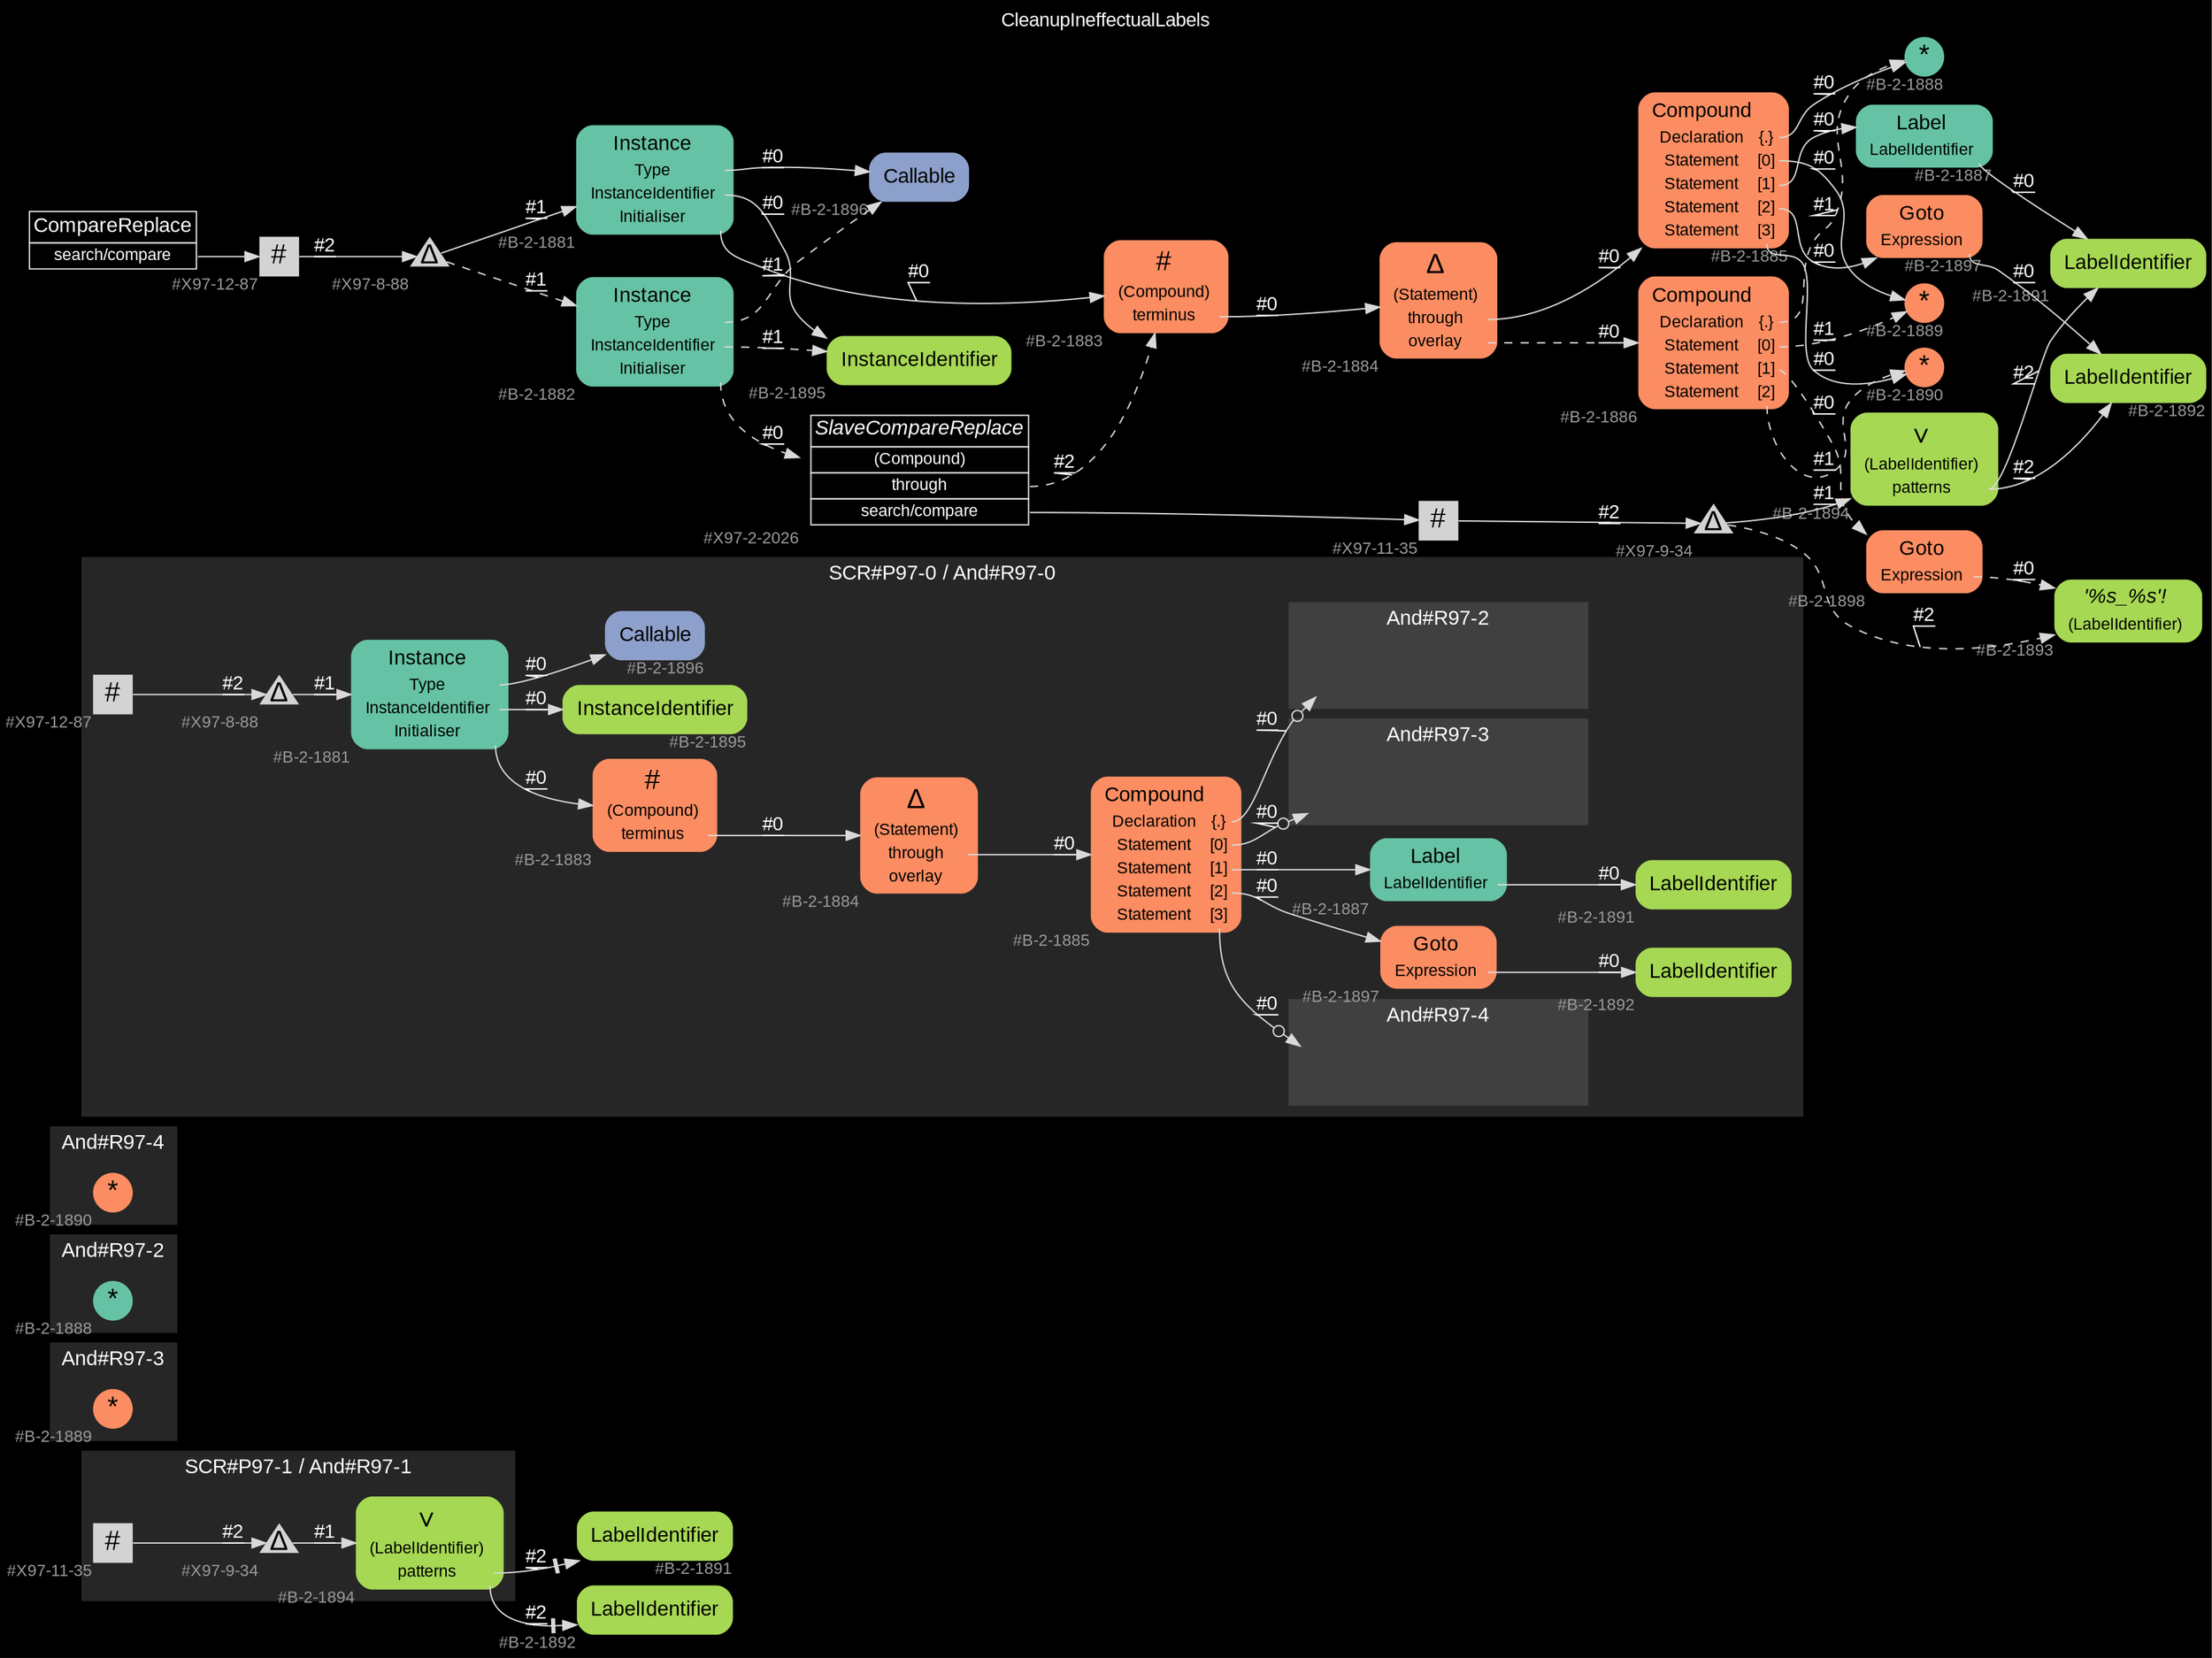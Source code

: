 digraph "CleanupIneffectualLabels" {
label = "CleanupIneffectualLabels"
labelloc = t
graph [
    rankdir = "LR"
    ranksep = 0.3
    bgcolor = black
    color = grey85
    fontcolor = white
    fontname = "Arial"
];
node [
    fontname = "Arial"
];
edge [
    fontname = "Arial"
];

// -------------------- figure And#R97-1 --------------------
// -------- region And#R97-1 ----------
subgraph "clusterAnd#R97-1" {
    label = "SCR#P97-1 / And#R97-1"
    style = "filled"
    color = gray15
    fontsize = "15"
    // -------- block And#R97-1/#B-2-1894 ----------
    "And#R97-1/#B-2-1894" [
        fillcolor = "/set28/5"
        xlabel = "#B-2-1894"
        fontsize = "12"
        fontcolor = grey60
        shape = "plaintext"
        label = <<TABLE BORDER="0" CELLBORDER="0" CELLSPACING="0">
         <TR><TD><FONT COLOR="black" POINT-SIZE="20">∨</FONT></TD></TR>
         <TR><TD><FONT COLOR="black" POINT-SIZE="12">(LabelIdentifier)</FONT></TD><TD PORT="port0"></TD></TR>
         <TR><TD><FONT COLOR="black" POINT-SIZE="12">patterns</FONT></TD><TD PORT="port1"></TD></TR>
        </TABLE>>
        style = "rounded,filled"
    ];
    
    // -------- block And#R97-1/#X97-11-35 ----------
    "And#R97-1/#X97-11-35" [
        xlabel = "#X97-11-35"
        fontsize = "12"
        fontcolor = grey60
        shape = "square"
        label = <<FONT COLOR="black" POINT-SIZE="20">#</FONT>>
        style = "filled"
        penwidth = 0.0
        fixedsize = true
        width = 0.4
        height = 0.4
    ];
    
    // -------- block And#R97-1/#X97-9-34 ----------
    "And#R97-1/#X97-9-34" [
        xlabel = "#X97-9-34"
        fontsize = "12"
        fontcolor = grey60
        shape = "triangle"
        label = <<FONT COLOR="black" POINT-SIZE="20">Δ</FONT>>
        style = "filled"
        penwidth = 0.0
        fixedsize = true
        width = 0.4
        height = 0.4
    ];
    
}

// -------- block And#R97-1/#B-2-1891 ----------
"And#R97-1/#B-2-1891" [
    fillcolor = "/set28/5"
    xlabel = "#B-2-1891"
    fontsize = "12"
    fontcolor = grey60
    shape = "plaintext"
    label = <<TABLE BORDER="0" CELLBORDER="0" CELLSPACING="0">
     <TR><TD><FONT COLOR="black" POINT-SIZE="15">LabelIdentifier</FONT></TD></TR>
    </TABLE>>
    style = "rounded,filled"
];

// -------- block And#R97-1/#B-2-1892 ----------
"And#R97-1/#B-2-1892" [
    fillcolor = "/set28/5"
    xlabel = "#B-2-1892"
    fontsize = "12"
    fontcolor = grey60
    shape = "plaintext"
    label = <<TABLE BORDER="0" CELLBORDER="0" CELLSPACING="0">
     <TR><TD><FONT COLOR="black" POINT-SIZE="15">LabelIdentifier</FONT></TD></TR>
    </TABLE>>
    style = "rounded,filled"
];

"And#R97-1/#B-2-1894":port1 -> "And#R97-1/#B-2-1891" [
    arrowhead="normalnonetee"
    label = "#2"
    decorate = true
    color = grey85
    fontcolor = white
];

"And#R97-1/#B-2-1894":port1 -> "And#R97-1/#B-2-1892" [
    arrowhead="normalnonetee"
    label = "#2"
    decorate = true
    color = grey85
    fontcolor = white
];

"And#R97-1/#X97-11-35" -> "And#R97-1/#X97-9-34" [
    label = "#2"
    decorate = true
    color = grey85
    fontcolor = white
];

"And#R97-1/#X97-9-34" -> "And#R97-1/#B-2-1894" [
    label = "#1"
    decorate = true
    color = grey85
    fontcolor = white
];


// -------------------- figure And#R97-3 --------------------
// -------- region And#R97-3 ----------
subgraph "clusterAnd#R97-3" {
    label = "And#R97-3"
    style = "filled"
    color = gray15
    fontsize = "15"
    // -------- block And#R97-3/#B-2-1889 ----------
    "And#R97-3/#B-2-1889" [
        fillcolor = "/set28/2"
        xlabel = "#B-2-1889"
        fontsize = "12"
        fontcolor = grey60
        shape = "circle"
        label = <<FONT COLOR="black" POINT-SIZE="20">*</FONT>>
        style = "filled"
        penwidth = 0.0
        fixedsize = true
        width = 0.4
        height = 0.4
    ];
    
}


// -------------------- figure And#R97-2 --------------------
// -------- region And#R97-2 ----------
subgraph "clusterAnd#R97-2" {
    label = "And#R97-2"
    style = "filled"
    color = gray15
    fontsize = "15"
    // -------- block And#R97-2/#B-2-1888 ----------
    "And#R97-2/#B-2-1888" [
        fillcolor = "/set28/1"
        xlabel = "#B-2-1888"
        fontsize = "12"
        fontcolor = grey60
        shape = "circle"
        label = <<FONT COLOR="black" POINT-SIZE="20">*</FONT>>
        style = "filled"
        penwidth = 0.0
        fixedsize = true
        width = 0.4
        height = 0.4
    ];
    
}


// -------------------- figure And#R97-4 --------------------
// -------- region And#R97-4 ----------
subgraph "clusterAnd#R97-4" {
    label = "And#R97-4"
    style = "filled"
    color = gray15
    fontsize = "15"
    // -------- block And#R97-4/#B-2-1890 ----------
    "And#R97-4/#B-2-1890" [
        fillcolor = "/set28/2"
        xlabel = "#B-2-1890"
        fontsize = "12"
        fontcolor = grey60
        shape = "circle"
        label = <<FONT COLOR="black" POINT-SIZE="20">*</FONT>>
        style = "filled"
        penwidth = 0.0
        fixedsize = true
        width = 0.4
        height = 0.4
    ];
    
}


// -------------------- figure And#R97-0 --------------------
// -------- region And#R97-0 ----------
subgraph "clusterAnd#R97-0" {
    label = "SCR#P97-0 / And#R97-0"
    style = "filled"
    color = gray15
    fontsize = "15"
    // -------- block And#R97-0/#B-2-1892 ----------
    "And#R97-0/#B-2-1892" [
        fillcolor = "/set28/5"
        xlabel = "#B-2-1892"
        fontsize = "12"
        fontcolor = grey60
        shape = "plaintext"
        label = <<TABLE BORDER="0" CELLBORDER="0" CELLSPACING="0">
         <TR><TD><FONT COLOR="black" POINT-SIZE="15">LabelIdentifier</FONT></TD></TR>
        </TABLE>>
        style = "rounded,filled"
    ];
    
    // -------- block And#R97-0/#X97-12-87 ----------
    "And#R97-0/#X97-12-87" [
        xlabel = "#X97-12-87"
        fontsize = "12"
        fontcolor = grey60
        shape = "square"
        label = <<FONT COLOR="black" POINT-SIZE="20">#</FONT>>
        style = "filled"
        penwidth = 0.0
        fixedsize = true
        width = 0.4
        height = 0.4
    ];
    
    // -------- block And#R97-0/#B-2-1897 ----------
    "And#R97-0/#B-2-1897" [
        fillcolor = "/set28/2"
        xlabel = "#B-2-1897"
        fontsize = "12"
        fontcolor = grey60
        shape = "plaintext"
        label = <<TABLE BORDER="0" CELLBORDER="0" CELLSPACING="0">
         <TR><TD><FONT COLOR="black" POINT-SIZE="15">Goto</FONT></TD></TR>
         <TR><TD><FONT COLOR="black" POINT-SIZE="12">Expression</FONT></TD><TD PORT="port0"></TD></TR>
        </TABLE>>
        style = "rounded,filled"
    ];
    
    // -------- block And#R97-0/#B-2-1896 ----------
    "And#R97-0/#B-2-1896" [
        fillcolor = "/set28/3"
        xlabel = "#B-2-1896"
        fontsize = "12"
        fontcolor = grey60
        shape = "plaintext"
        label = <<TABLE BORDER="0" CELLBORDER="0" CELLSPACING="0">
         <TR><TD><FONT COLOR="black" POINT-SIZE="15">Callable</FONT></TD></TR>
        </TABLE>>
        style = "rounded,filled"
    ];
    
    // -------- block And#R97-0/#B-2-1895 ----------
    "And#R97-0/#B-2-1895" [
        fillcolor = "/set28/5"
        xlabel = "#B-2-1895"
        fontsize = "12"
        fontcolor = grey60
        shape = "plaintext"
        label = <<TABLE BORDER="0" CELLBORDER="0" CELLSPACING="0">
         <TR><TD><FONT COLOR="black" POINT-SIZE="15">InstanceIdentifier</FONT></TD></TR>
        </TABLE>>
        style = "rounded,filled"
    ];
    
    // -------- block And#R97-0/#B-2-1881 ----------
    "And#R97-0/#B-2-1881" [
        fillcolor = "/set28/1"
        xlabel = "#B-2-1881"
        fontsize = "12"
        fontcolor = grey60
        shape = "plaintext"
        label = <<TABLE BORDER="0" CELLBORDER="0" CELLSPACING="0">
         <TR><TD><FONT COLOR="black" POINT-SIZE="15">Instance</FONT></TD></TR>
         <TR><TD><FONT COLOR="black" POINT-SIZE="12">Type</FONT></TD><TD PORT="port0"></TD></TR>
         <TR><TD><FONT COLOR="black" POINT-SIZE="12">InstanceIdentifier</FONT></TD><TD PORT="port1"></TD></TR>
         <TR><TD><FONT COLOR="black" POINT-SIZE="12">Initialiser</FONT></TD><TD PORT="port2"></TD></TR>
        </TABLE>>
        style = "rounded,filled"
    ];
    
    // -------- block And#R97-0/#B-2-1885 ----------
    "And#R97-0/#B-2-1885" [
        fillcolor = "/set28/2"
        xlabel = "#B-2-1885"
        fontsize = "12"
        fontcolor = grey60
        shape = "plaintext"
        label = <<TABLE BORDER="0" CELLBORDER="0" CELLSPACING="0">
         <TR><TD><FONT COLOR="black" POINT-SIZE="15">Compound</FONT></TD></TR>
         <TR><TD><FONT COLOR="black" POINT-SIZE="12">Declaration</FONT></TD><TD PORT="port0"><FONT COLOR="black" POINT-SIZE="12">{.}</FONT></TD></TR>
         <TR><TD><FONT COLOR="black" POINT-SIZE="12">Statement</FONT></TD><TD PORT="port1"><FONT COLOR="black" POINT-SIZE="12">[0]</FONT></TD></TR>
         <TR><TD><FONT COLOR="black" POINT-SIZE="12">Statement</FONT></TD><TD PORT="port2"><FONT COLOR="black" POINT-SIZE="12">[1]</FONT></TD></TR>
         <TR><TD><FONT COLOR="black" POINT-SIZE="12">Statement</FONT></TD><TD PORT="port3"><FONT COLOR="black" POINT-SIZE="12">[2]</FONT></TD></TR>
         <TR><TD><FONT COLOR="black" POINT-SIZE="12">Statement</FONT></TD><TD PORT="port4"><FONT COLOR="black" POINT-SIZE="12">[3]</FONT></TD></TR>
        </TABLE>>
        style = "rounded,filled"
    ];
    
    // -------- block And#R97-0/#X97-8-88 ----------
    "And#R97-0/#X97-8-88" [
        xlabel = "#X97-8-88"
        fontsize = "12"
        fontcolor = grey60
        shape = "triangle"
        label = <<FONT COLOR="black" POINT-SIZE="20">Δ</FONT>>
        style = "filled"
        penwidth = 0.0
        fixedsize = true
        width = 0.4
        height = 0.4
    ];
    
    // -------- block And#R97-0/#B-2-1891 ----------
    "And#R97-0/#B-2-1891" [
        fillcolor = "/set28/5"
        xlabel = "#B-2-1891"
        fontsize = "12"
        fontcolor = grey60
        shape = "plaintext"
        label = <<TABLE BORDER="0" CELLBORDER="0" CELLSPACING="0">
         <TR><TD><FONT COLOR="black" POINT-SIZE="15">LabelIdentifier</FONT></TD></TR>
        </TABLE>>
        style = "rounded,filled"
    ];
    
    // -------- block And#R97-0/#B-2-1887 ----------
    "And#R97-0/#B-2-1887" [
        fillcolor = "/set28/1"
        xlabel = "#B-2-1887"
        fontsize = "12"
        fontcolor = grey60
        shape = "plaintext"
        label = <<TABLE BORDER="0" CELLBORDER="0" CELLSPACING="0">
         <TR><TD><FONT COLOR="black" POINT-SIZE="15">Label</FONT></TD></TR>
         <TR><TD><FONT COLOR="black" POINT-SIZE="12">LabelIdentifier</FONT></TD><TD PORT="port0"></TD></TR>
        </TABLE>>
        style = "rounded,filled"
    ];
    
    // -------- block And#R97-0/#B-2-1884 ----------
    "And#R97-0/#B-2-1884" [
        fillcolor = "/set28/2"
        xlabel = "#B-2-1884"
        fontsize = "12"
        fontcolor = grey60
        shape = "plaintext"
        label = <<TABLE BORDER="0" CELLBORDER="0" CELLSPACING="0">
         <TR><TD><FONT COLOR="black" POINT-SIZE="20">Δ</FONT></TD></TR>
         <TR><TD><FONT COLOR="black" POINT-SIZE="12">(Statement)</FONT></TD><TD PORT="port0"></TD></TR>
         <TR><TD><FONT COLOR="black" POINT-SIZE="12">through</FONT></TD><TD PORT="port1"></TD></TR>
         <TR><TD><FONT COLOR="black" POINT-SIZE="12">overlay</FONT></TD><TD PORT="port2"></TD></TR>
        </TABLE>>
        style = "rounded,filled"
    ];
    
    // -------- block And#R97-0/#B-2-1883 ----------
    "And#R97-0/#B-2-1883" [
        fillcolor = "/set28/2"
        xlabel = "#B-2-1883"
        fontsize = "12"
        fontcolor = grey60
        shape = "plaintext"
        label = <<TABLE BORDER="0" CELLBORDER="0" CELLSPACING="0">
         <TR><TD><FONT COLOR="black" POINT-SIZE="20">#</FONT></TD></TR>
         <TR><TD><FONT COLOR="black" POINT-SIZE="12">(Compound)</FONT></TD><TD PORT="port0"></TD></TR>
         <TR><TD><FONT COLOR="black" POINT-SIZE="12">terminus</FONT></TD><TD PORT="port1"></TD></TR>
        </TABLE>>
        style = "rounded,filled"
    ];
    
    // -------- region And#R97-0/And#R97-2 ----------
    subgraph "clusterAnd#R97-0/And#R97-2" {
        label = "And#R97-2"
        style = "filled"
        color = gray25
        fontsize = "15"
        // -------- block And#R97-0/And#R97-2/#B-2-1888 ----------
        "And#R97-0/And#R97-2/#B-2-1888" [
            fillcolor = "/set28/1"
            xlabel = "#B-2-1888"
            fontsize = "12"
            fontcolor = grey60
            shape = "none"
            style = "invisible"
        ];
        
    }
    
    // -------- region And#R97-0/And#R97-3 ----------
    subgraph "clusterAnd#R97-0/And#R97-3" {
        label = "And#R97-3"
        style = "filled"
        color = gray25
        fontsize = "15"
        // -------- block And#R97-0/And#R97-3/#B-2-1889 ----------
        "And#R97-0/And#R97-3/#B-2-1889" [
            fillcolor = "/set28/2"
            xlabel = "#B-2-1889"
            fontsize = "12"
            fontcolor = grey60
            shape = "none"
            style = "invisible"
        ];
        
    }
    
    // -------- region And#R97-0/And#R97-4 ----------
    subgraph "clusterAnd#R97-0/And#R97-4" {
        label = "And#R97-4"
        style = "filled"
        color = gray25
        fontsize = "15"
        // -------- block And#R97-0/And#R97-4/#B-2-1890 ----------
        "And#R97-0/And#R97-4/#B-2-1890" [
            fillcolor = "/set28/2"
            xlabel = "#B-2-1890"
            fontsize = "12"
            fontcolor = grey60
            shape = "none"
            style = "invisible"
        ];
        
    }
    
}

"And#R97-0/#X97-12-87" -> "And#R97-0/#X97-8-88" [
    label = "#2"
    decorate = true
    color = grey85
    fontcolor = white
];

"And#R97-0/#B-2-1897":port0 -> "And#R97-0/#B-2-1892" [
    label = "#0"
    decorate = true
    color = grey85
    fontcolor = white
];

"And#R97-0/#B-2-1881":port0 -> "And#R97-0/#B-2-1896" [
    label = "#0"
    decorate = true
    color = grey85
    fontcolor = white
];

"And#R97-0/#B-2-1881":port1 -> "And#R97-0/#B-2-1895" [
    label = "#0"
    decorate = true
    color = grey85
    fontcolor = white
];

"And#R97-0/#B-2-1881":port2 -> "And#R97-0/#B-2-1883" [
    label = "#0"
    decorate = true
    color = grey85
    fontcolor = white
];

"And#R97-0/#B-2-1885":port0 -> "And#R97-0/And#R97-2/#B-2-1888" [
    arrowhead="normalnoneodot"
    label = "#0"
    decorate = true
    color = grey85
    fontcolor = white
];

"And#R97-0/#B-2-1885":port1 -> "And#R97-0/And#R97-3/#B-2-1889" [
    arrowhead="normalnoneodot"
    label = "#0"
    decorate = true
    color = grey85
    fontcolor = white
];

"And#R97-0/#B-2-1885":port2 -> "And#R97-0/#B-2-1887" [
    label = "#0"
    decorate = true
    color = grey85
    fontcolor = white
];

"And#R97-0/#B-2-1885":port3 -> "And#R97-0/#B-2-1897" [
    label = "#0"
    decorate = true
    color = grey85
    fontcolor = white
];

"And#R97-0/#B-2-1885":port4 -> "And#R97-0/And#R97-4/#B-2-1890" [
    arrowhead="normalnoneodot"
    label = "#0"
    decorate = true
    color = grey85
    fontcolor = white
];

"And#R97-0/#X97-8-88" -> "And#R97-0/#B-2-1881" [
    label = "#1"
    decorate = true
    color = grey85
    fontcolor = white
];

"And#R97-0/#B-2-1887":port0 -> "And#R97-0/#B-2-1891" [
    label = "#0"
    decorate = true
    color = grey85
    fontcolor = white
];

"And#R97-0/#B-2-1884":port1 -> "And#R97-0/#B-2-1885" [
    label = "#0"
    decorate = true
    color = grey85
    fontcolor = white
];

"And#R97-0/#B-2-1883":port1 -> "And#R97-0/#B-2-1884" [
    label = "#0"
    decorate = true
    color = grey85
    fontcolor = white
];


// -------------------- transformation figure --------------------
// -------- block CR#X97-10-97 ----------
"CR#X97-10-97" [
    fillcolor = black
    fontsize = "12"
    fontcolor = grey60
    shape = "plaintext"
    label = <<TABLE BORDER="0" CELLBORDER="1" CELLSPACING="0">
     <TR><TD><FONT COLOR="white" POINT-SIZE="15">CompareReplace</FONT></TD></TR>
     <TR><TD PORT="port0"><FONT COLOR="white" POINT-SIZE="12">search/compare</FONT></TD></TR>
    </TABLE>>
    style = "filled"
    color = grey85
];

// -------- block #X97-12-87 ----------
"#X97-12-87" [
    xlabel = "#X97-12-87"
    fontsize = "12"
    fontcolor = grey60
    shape = "square"
    label = <<FONT COLOR="black" POINT-SIZE="20">#</FONT>>
    style = "filled"
    penwidth = 0.0
    fixedsize = true
    width = 0.4
    height = 0.4
];

// -------- block #X97-8-88 ----------
"#X97-8-88" [
    xlabel = "#X97-8-88"
    fontsize = "12"
    fontcolor = grey60
    shape = "triangle"
    label = <<FONT COLOR="black" POINT-SIZE="20">Δ</FONT>>
    style = "filled"
    penwidth = 0.0
    fixedsize = true
    width = 0.4
    height = 0.4
];

// -------- block #B-2-1881 ----------
"#B-2-1881" [
    fillcolor = "/set28/1"
    xlabel = "#B-2-1881"
    fontsize = "12"
    fontcolor = grey60
    shape = "plaintext"
    label = <<TABLE BORDER="0" CELLBORDER="0" CELLSPACING="0">
     <TR><TD><FONT COLOR="black" POINT-SIZE="15">Instance</FONT></TD></TR>
     <TR><TD><FONT COLOR="black" POINT-SIZE="12">Type</FONT></TD><TD PORT="port0"></TD></TR>
     <TR><TD><FONT COLOR="black" POINT-SIZE="12">InstanceIdentifier</FONT></TD><TD PORT="port1"></TD></TR>
     <TR><TD><FONT COLOR="black" POINT-SIZE="12">Initialiser</FONT></TD><TD PORT="port2"></TD></TR>
    </TABLE>>
    style = "rounded,filled"
];

// -------- block #B-2-1896 ----------
"#B-2-1896" [
    fillcolor = "/set28/3"
    xlabel = "#B-2-1896"
    fontsize = "12"
    fontcolor = grey60
    shape = "plaintext"
    label = <<TABLE BORDER="0" CELLBORDER="0" CELLSPACING="0">
     <TR><TD><FONT COLOR="black" POINT-SIZE="15">Callable</FONT></TD></TR>
    </TABLE>>
    style = "rounded,filled"
];

// -------- block #B-2-1895 ----------
"#B-2-1895" [
    fillcolor = "/set28/5"
    xlabel = "#B-2-1895"
    fontsize = "12"
    fontcolor = grey60
    shape = "plaintext"
    label = <<TABLE BORDER="0" CELLBORDER="0" CELLSPACING="0">
     <TR><TD><FONT COLOR="black" POINT-SIZE="15">InstanceIdentifier</FONT></TD></TR>
    </TABLE>>
    style = "rounded,filled"
];

// -------- block #B-2-1883 ----------
"#B-2-1883" [
    fillcolor = "/set28/2"
    xlabel = "#B-2-1883"
    fontsize = "12"
    fontcolor = grey60
    shape = "plaintext"
    label = <<TABLE BORDER="0" CELLBORDER="0" CELLSPACING="0">
     <TR><TD><FONT COLOR="black" POINT-SIZE="20">#</FONT></TD></TR>
     <TR><TD><FONT COLOR="black" POINT-SIZE="12">(Compound)</FONT></TD><TD PORT="port0"></TD></TR>
     <TR><TD><FONT COLOR="black" POINT-SIZE="12">terminus</FONT></TD><TD PORT="port1"></TD></TR>
    </TABLE>>
    style = "rounded,filled"
];

// -------- block #B-2-1884 ----------
"#B-2-1884" [
    fillcolor = "/set28/2"
    xlabel = "#B-2-1884"
    fontsize = "12"
    fontcolor = grey60
    shape = "plaintext"
    label = <<TABLE BORDER="0" CELLBORDER="0" CELLSPACING="0">
     <TR><TD><FONT COLOR="black" POINT-SIZE="20">Δ</FONT></TD></TR>
     <TR><TD><FONT COLOR="black" POINT-SIZE="12">(Statement)</FONT></TD><TD PORT="port0"></TD></TR>
     <TR><TD><FONT COLOR="black" POINT-SIZE="12">through</FONT></TD><TD PORT="port1"></TD></TR>
     <TR><TD><FONT COLOR="black" POINT-SIZE="12">overlay</FONT></TD><TD PORT="port2"></TD></TR>
    </TABLE>>
    style = "rounded,filled"
];

// -------- block #B-2-1885 ----------
"#B-2-1885" [
    fillcolor = "/set28/2"
    xlabel = "#B-2-1885"
    fontsize = "12"
    fontcolor = grey60
    shape = "plaintext"
    label = <<TABLE BORDER="0" CELLBORDER="0" CELLSPACING="0">
     <TR><TD><FONT COLOR="black" POINT-SIZE="15">Compound</FONT></TD></TR>
     <TR><TD><FONT COLOR="black" POINT-SIZE="12">Declaration</FONT></TD><TD PORT="port0"><FONT COLOR="black" POINT-SIZE="12">{.}</FONT></TD></TR>
     <TR><TD><FONT COLOR="black" POINT-SIZE="12">Statement</FONT></TD><TD PORT="port1"><FONT COLOR="black" POINT-SIZE="12">[0]</FONT></TD></TR>
     <TR><TD><FONT COLOR="black" POINT-SIZE="12">Statement</FONT></TD><TD PORT="port2"><FONT COLOR="black" POINT-SIZE="12">[1]</FONT></TD></TR>
     <TR><TD><FONT COLOR="black" POINT-SIZE="12">Statement</FONT></TD><TD PORT="port3"><FONT COLOR="black" POINT-SIZE="12">[2]</FONT></TD></TR>
     <TR><TD><FONT COLOR="black" POINT-SIZE="12">Statement</FONT></TD><TD PORT="port4"><FONT COLOR="black" POINT-SIZE="12">[3]</FONT></TD></TR>
    </TABLE>>
    style = "rounded,filled"
];

// -------- block #B-2-1888 ----------
"#B-2-1888" [
    fillcolor = "/set28/1"
    xlabel = "#B-2-1888"
    fontsize = "12"
    fontcolor = grey60
    shape = "circle"
    label = <<FONT COLOR="black" POINT-SIZE="20">*</FONT>>
    style = "filled"
    penwidth = 0.0
    fixedsize = true
    width = 0.4
    height = 0.4
];

// -------- block #B-2-1889 ----------
"#B-2-1889" [
    fillcolor = "/set28/2"
    xlabel = "#B-2-1889"
    fontsize = "12"
    fontcolor = grey60
    shape = "circle"
    label = <<FONT COLOR="black" POINT-SIZE="20">*</FONT>>
    style = "filled"
    penwidth = 0.0
    fixedsize = true
    width = 0.4
    height = 0.4
];

// -------- block #B-2-1887 ----------
"#B-2-1887" [
    fillcolor = "/set28/1"
    xlabel = "#B-2-1887"
    fontsize = "12"
    fontcolor = grey60
    shape = "plaintext"
    label = <<TABLE BORDER="0" CELLBORDER="0" CELLSPACING="0">
     <TR><TD><FONT COLOR="black" POINT-SIZE="15">Label</FONT></TD></TR>
     <TR><TD><FONT COLOR="black" POINT-SIZE="12">LabelIdentifier</FONT></TD><TD PORT="port0"></TD></TR>
    </TABLE>>
    style = "rounded,filled"
];

// -------- block #B-2-1891 ----------
"#B-2-1891" [
    fillcolor = "/set28/5"
    xlabel = "#B-2-1891"
    fontsize = "12"
    fontcolor = grey60
    shape = "plaintext"
    label = <<TABLE BORDER="0" CELLBORDER="0" CELLSPACING="0">
     <TR><TD><FONT COLOR="black" POINT-SIZE="15">LabelIdentifier</FONT></TD></TR>
    </TABLE>>
    style = "rounded,filled"
];

// -------- block #B-2-1897 ----------
"#B-2-1897" [
    fillcolor = "/set28/2"
    xlabel = "#B-2-1897"
    fontsize = "12"
    fontcolor = grey60
    shape = "plaintext"
    label = <<TABLE BORDER="0" CELLBORDER="0" CELLSPACING="0">
     <TR><TD><FONT COLOR="black" POINT-SIZE="15">Goto</FONT></TD></TR>
     <TR><TD><FONT COLOR="black" POINT-SIZE="12">Expression</FONT></TD><TD PORT="port0"></TD></TR>
    </TABLE>>
    style = "rounded,filled"
];

// -------- block #B-2-1892 ----------
"#B-2-1892" [
    fillcolor = "/set28/5"
    xlabel = "#B-2-1892"
    fontsize = "12"
    fontcolor = grey60
    shape = "plaintext"
    label = <<TABLE BORDER="0" CELLBORDER="0" CELLSPACING="0">
     <TR><TD><FONT COLOR="black" POINT-SIZE="15">LabelIdentifier</FONT></TD></TR>
    </TABLE>>
    style = "rounded,filled"
];

// -------- block #B-2-1890 ----------
"#B-2-1890" [
    fillcolor = "/set28/2"
    xlabel = "#B-2-1890"
    fontsize = "12"
    fontcolor = grey60
    shape = "circle"
    label = <<FONT COLOR="black" POINT-SIZE="20">*</FONT>>
    style = "filled"
    penwidth = 0.0
    fixedsize = true
    width = 0.4
    height = 0.4
];

// -------- block #B-2-1886 ----------
"#B-2-1886" [
    fillcolor = "/set28/2"
    xlabel = "#B-2-1886"
    fontsize = "12"
    fontcolor = grey60
    shape = "plaintext"
    label = <<TABLE BORDER="0" CELLBORDER="0" CELLSPACING="0">
     <TR><TD><FONT COLOR="black" POINT-SIZE="15">Compound</FONT></TD></TR>
     <TR><TD><FONT COLOR="black" POINT-SIZE="12">Declaration</FONT></TD><TD PORT="port0"><FONT COLOR="black" POINT-SIZE="12">{.}</FONT></TD></TR>
     <TR><TD><FONT COLOR="black" POINT-SIZE="12">Statement</FONT></TD><TD PORT="port1"><FONT COLOR="black" POINT-SIZE="12">[0]</FONT></TD></TR>
     <TR><TD><FONT COLOR="black" POINT-SIZE="12">Statement</FONT></TD><TD PORT="port2"><FONT COLOR="black" POINT-SIZE="12">[1]</FONT></TD></TR>
     <TR><TD><FONT COLOR="black" POINT-SIZE="12">Statement</FONT></TD><TD PORT="port3"><FONT COLOR="black" POINT-SIZE="12">[2]</FONT></TD></TR>
    </TABLE>>
    style = "rounded,filled"
];

// -------- block #B-2-1898 ----------
"#B-2-1898" [
    fillcolor = "/set28/2"
    xlabel = "#B-2-1898"
    fontsize = "12"
    fontcolor = grey60
    shape = "plaintext"
    label = <<TABLE BORDER="0" CELLBORDER="0" CELLSPACING="0">
     <TR><TD><FONT COLOR="black" POINT-SIZE="15">Goto</FONT></TD></TR>
     <TR><TD><FONT COLOR="black" POINT-SIZE="12">Expression</FONT></TD><TD PORT="port0"></TD></TR>
    </TABLE>>
    style = "rounded,filled"
];

// -------- block #B-2-1893 ----------
"#B-2-1893" [
    fillcolor = "/set28/5"
    xlabel = "#B-2-1893"
    fontsize = "12"
    fontcolor = grey60
    shape = "plaintext"
    label = <<TABLE BORDER="0" CELLBORDER="0" CELLSPACING="0">
     <TR><TD><FONT COLOR="black" POINT-SIZE="15"><I>'%s_%s'!</I></FONT></TD></TR>
     <TR><TD><FONT COLOR="black" POINT-SIZE="12">(LabelIdentifier)</FONT></TD><TD PORT="port0"></TD></TR>
    </TABLE>>
    style = "rounded,filled"
];

// -------- block #B-2-1882 ----------
"#B-2-1882" [
    fillcolor = "/set28/1"
    xlabel = "#B-2-1882"
    fontsize = "12"
    fontcolor = grey60
    shape = "plaintext"
    label = <<TABLE BORDER="0" CELLBORDER="0" CELLSPACING="0">
     <TR><TD><FONT COLOR="black" POINT-SIZE="15">Instance</FONT></TD></TR>
     <TR><TD><FONT COLOR="black" POINT-SIZE="12">Type</FONT></TD><TD PORT="port0"></TD></TR>
     <TR><TD><FONT COLOR="black" POINT-SIZE="12">InstanceIdentifier</FONT></TD><TD PORT="port1"></TD></TR>
     <TR><TD><FONT COLOR="black" POINT-SIZE="12">Initialiser</FONT></TD><TD PORT="port2"></TD></TR>
    </TABLE>>
    style = "rounded,filled"
];

// -------- block #X97-2-2026 ----------
"#X97-2-2026" [
    fillcolor = black
    xlabel = "#X97-2-2026"
    fontsize = "12"
    fontcolor = grey60
    shape = "plaintext"
    label = <<TABLE BORDER="0" CELLBORDER="1" CELLSPACING="0">
     <TR><TD><FONT COLOR="white" POINT-SIZE="15"><I>SlaveCompareReplace</I></FONT></TD></TR>
     <TR><TD PORT="port0"><FONT COLOR="white" POINT-SIZE="12">(Compound)</FONT></TD></TR>
     <TR><TD PORT="port1"><FONT COLOR="white" POINT-SIZE="12">through</FONT></TD></TR>
     <TR><TD PORT="port2"><FONT COLOR="white" POINT-SIZE="12">search/compare</FONT></TD></TR>
    </TABLE>>
    style = "filled"
    color = grey85
];

// -------- block #X97-11-35 ----------
"#X97-11-35" [
    xlabel = "#X97-11-35"
    fontsize = "12"
    fontcolor = grey60
    shape = "square"
    label = <<FONT COLOR="black" POINT-SIZE="20">#</FONT>>
    style = "filled"
    penwidth = 0.0
    fixedsize = true
    width = 0.4
    height = 0.4
];

// -------- block #X97-9-34 ----------
"#X97-9-34" [
    xlabel = "#X97-9-34"
    fontsize = "12"
    fontcolor = grey60
    shape = "triangle"
    label = <<FONT COLOR="black" POINT-SIZE="20">Δ</FONT>>
    style = "filled"
    penwidth = 0.0
    fixedsize = true
    width = 0.4
    height = 0.4
];

// -------- block #B-2-1894 ----------
"#B-2-1894" [
    fillcolor = "/set28/5"
    xlabel = "#B-2-1894"
    fontsize = "12"
    fontcolor = grey60
    shape = "plaintext"
    label = <<TABLE BORDER="0" CELLBORDER="0" CELLSPACING="0">
     <TR><TD><FONT COLOR="black" POINT-SIZE="20">∨</FONT></TD></TR>
     <TR><TD><FONT COLOR="black" POINT-SIZE="12">(LabelIdentifier)</FONT></TD><TD PORT="port0"></TD></TR>
     <TR><TD><FONT COLOR="black" POINT-SIZE="12">patterns</FONT></TD><TD PORT="port1"></TD></TR>
    </TABLE>>
    style = "rounded,filled"
];

"CR#X97-10-97":port0 -> "#X97-12-87" [
    label = ""
    decorate = true
    color = grey85
    fontcolor = white
];

"#X97-12-87" -> "#X97-8-88" [
    label = "#2"
    decorate = true
    color = grey85
    fontcolor = white
];

"#X97-8-88" -> "#B-2-1881" [
    label = "#1"
    decorate = true
    color = grey85
    fontcolor = white
];

"#X97-8-88" -> "#B-2-1882" [
    style="dashed"
    label = "#1"
    decorate = true
    color = grey85
    fontcolor = white
];

"#B-2-1881":port0 -> "#B-2-1896" [
    label = "#0"
    decorate = true
    color = grey85
    fontcolor = white
];

"#B-2-1881":port1 -> "#B-2-1895" [
    label = "#0"
    decorate = true
    color = grey85
    fontcolor = white
];

"#B-2-1881":port2 -> "#B-2-1883" [
    label = "#0"
    decorate = true
    color = grey85
    fontcolor = white
];

"#B-2-1883":port1 -> "#B-2-1884" [
    label = "#0"
    decorate = true
    color = grey85
    fontcolor = white
];

"#B-2-1884":port1 -> "#B-2-1885" [
    label = "#0"
    decorate = true
    color = grey85
    fontcolor = white
];

"#B-2-1884":port2 -> "#B-2-1886" [
    style="dashed"
    label = "#0"
    decorate = true
    color = grey85
    fontcolor = white
];

"#B-2-1885":port0 -> "#B-2-1888" [
    label = "#0"
    decorate = true
    color = grey85
    fontcolor = white
];

"#B-2-1885":port1 -> "#B-2-1889" [
    label = "#0"
    decorate = true
    color = grey85
    fontcolor = white
];

"#B-2-1885":port2 -> "#B-2-1887" [
    label = "#0"
    decorate = true
    color = grey85
    fontcolor = white
];

"#B-2-1885":port3 -> "#B-2-1897" [
    label = "#0"
    decorate = true
    color = grey85
    fontcolor = white
];

"#B-2-1885":port4 -> "#B-2-1890" [
    label = "#0"
    decorate = true
    color = grey85
    fontcolor = white
];

"#B-2-1887":port0 -> "#B-2-1891" [
    label = "#0"
    decorate = true
    color = grey85
    fontcolor = white
];

"#B-2-1897":port0 -> "#B-2-1892" [
    label = "#0"
    decorate = true
    color = grey85
    fontcolor = white
];

"#B-2-1886":port0 -> "#B-2-1888" [
    style="dashed"
    label = "#1"
    decorate = true
    color = grey85
    fontcolor = white
];

"#B-2-1886":port1 -> "#B-2-1889" [
    style="dashed"
    label = "#1"
    decorate = true
    color = grey85
    fontcolor = white
];

"#B-2-1886":port2 -> "#B-2-1898" [
    style="dashed"
    label = "#0"
    decorate = true
    color = grey85
    fontcolor = white
];

"#B-2-1886":port3 -> "#B-2-1890" [
    style="dashed"
    label = "#1"
    decorate = true
    color = grey85
    fontcolor = white
];

"#B-2-1898":port0 -> "#B-2-1893" [
    style="dashed"
    label = "#0"
    decorate = true
    color = grey85
    fontcolor = white
];

"#B-2-1882":port0 -> "#B-2-1896" [
    style="dashed"
    label = "#1"
    decorate = true
    color = grey85
    fontcolor = white
];

"#B-2-1882":port1 -> "#B-2-1895" [
    style="dashed"
    label = "#1"
    decorate = true
    color = grey85
    fontcolor = white
];

"#B-2-1882":port2 -> "#X97-2-2026" [
    style="dashed"
    label = "#0"
    decorate = true
    color = grey85
    fontcolor = white
];

"#X97-2-2026":port1 -> "#B-2-1883" [
    style="dashed"
    label = "#2"
    decorate = true
    color = grey85
    fontcolor = white
];

"#X97-2-2026":port2 -> "#X97-11-35" [
    label = ""
    decorate = true
    color = grey85
    fontcolor = white
];

"#X97-11-35" -> "#X97-9-34" [
    label = "#2"
    decorate = true
    color = grey85
    fontcolor = white
];

"#X97-9-34" -> "#B-2-1894" [
    label = "#1"
    decorate = true
    color = grey85
    fontcolor = white
];

"#X97-9-34" -> "#B-2-1893" [
    style="dashed"
    label = "#2"
    decorate = true
    color = grey85
    fontcolor = white
];

"#B-2-1894":port1 -> "#B-2-1891" [
    label = "#2"
    decorate = true
    color = grey85
    fontcolor = white
];

"#B-2-1894":port1 -> "#B-2-1892" [
    label = "#2"
    decorate = true
    color = grey85
    fontcolor = white
];


}
